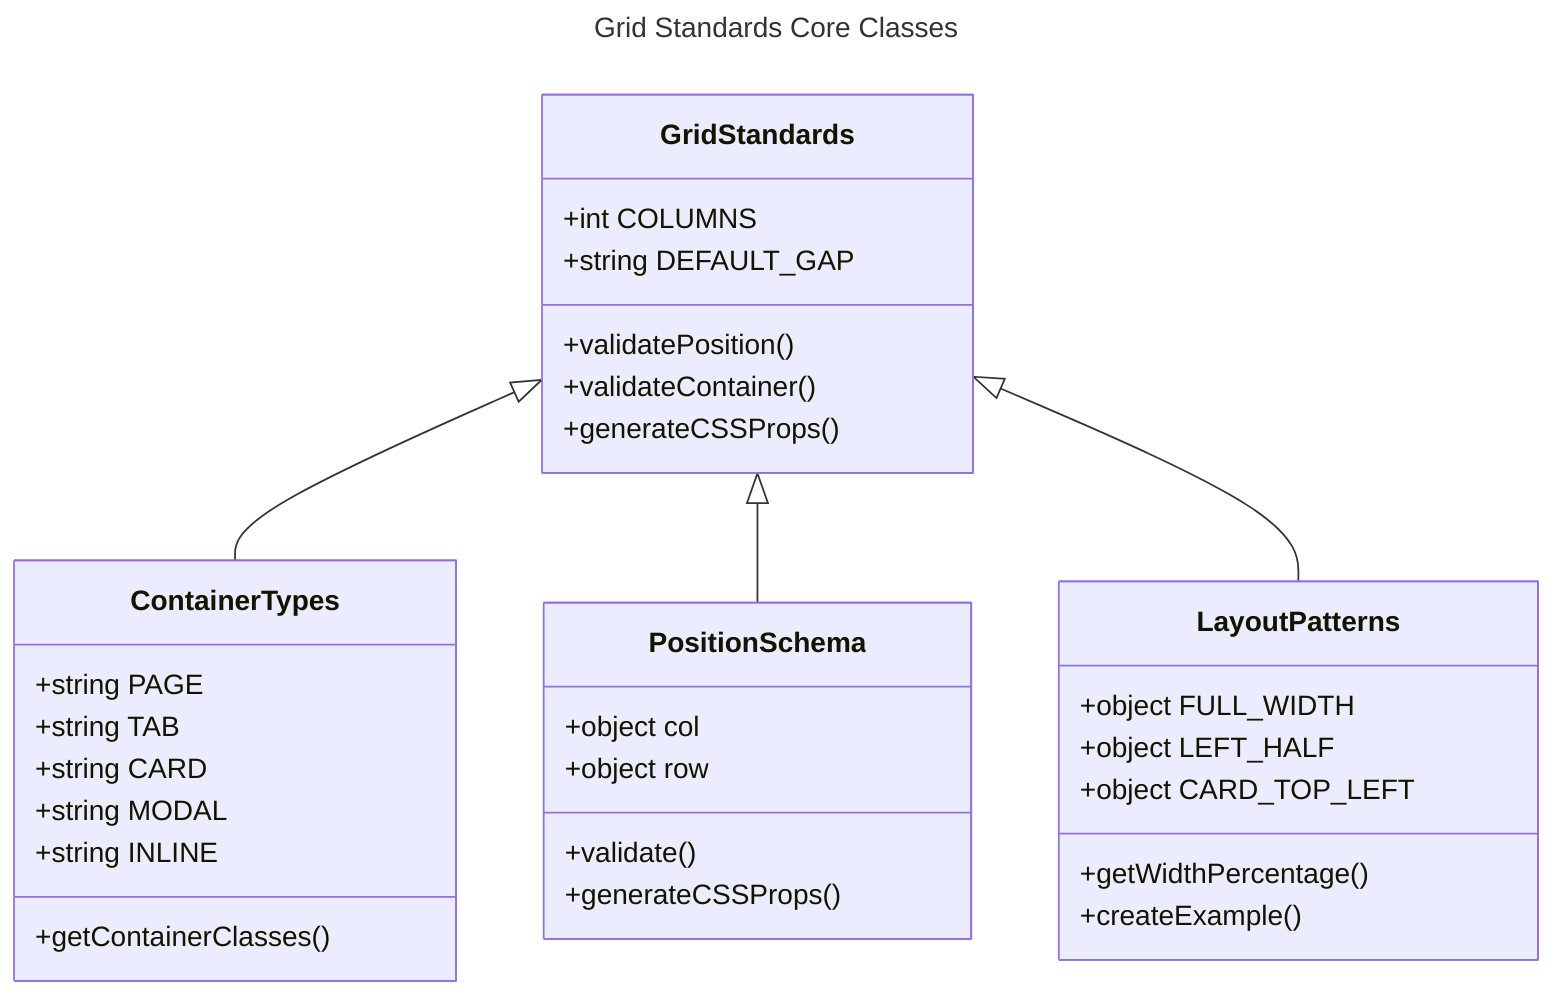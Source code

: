 ---
title: Grid Standards Core Classes
---
classDiagram
    GridStandards <|-- ContainerTypes
    GridStandards <|-- PositionSchema
    GridStandards <|-- LayoutPatterns
    GridStandards : +int COLUMNS
    GridStandards : +string DEFAULT_GAP
    GridStandards : +validatePosition()
    GridStandards : +validateContainer()
    GridStandards : +generateCSSProps()
    
    class ContainerTypes{
      +string PAGE
      +string TAB
      +string CARD
      +string MODAL
      +string INLINE
      +getContainerClasses()
    }
    
    class PositionSchema{
      +object col
      +object row
      +validate()
      +generateCSSProps()
    }
    
    class LayoutPatterns{
      +object FULL_WIDTH
      +object LEFT_HALF
      +object CARD_TOP_LEFT
      +getWidthPercentage()
      +createExample()
    }